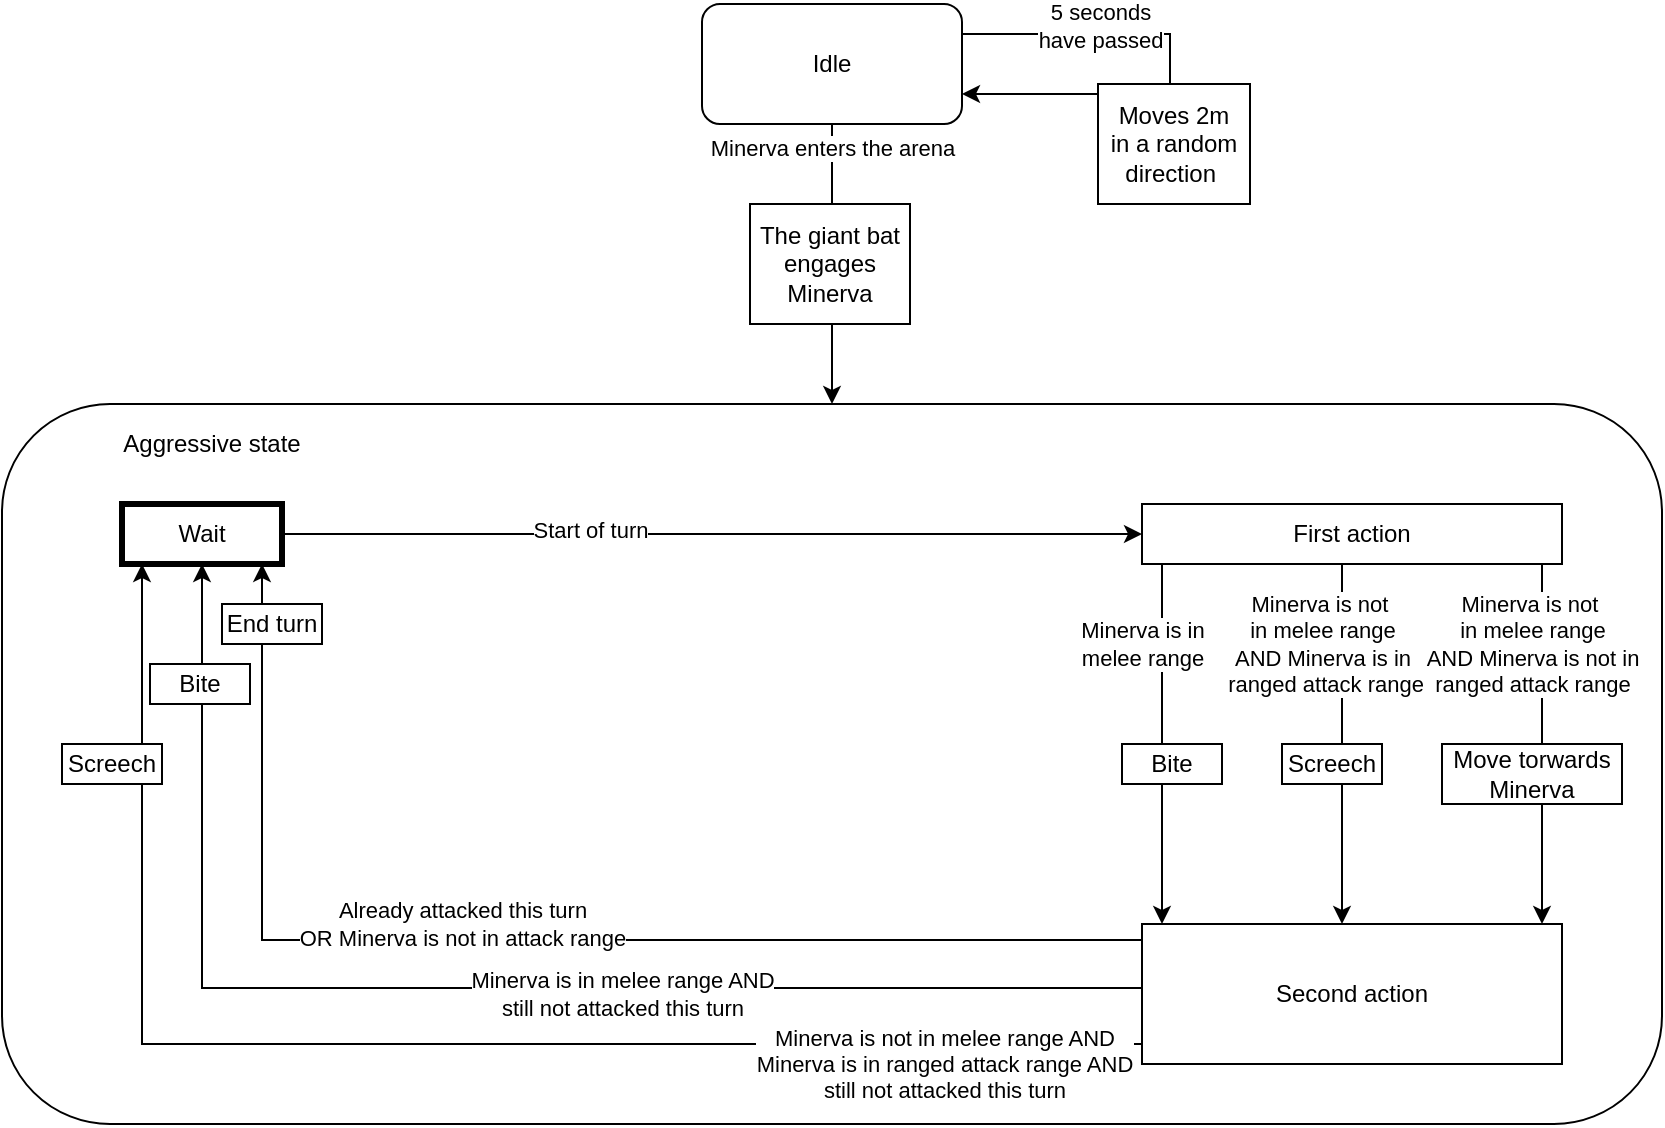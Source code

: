 <mxfile version="13.9.9" type="device"><diagram id="I2tlHXBUYZ8cD2VrJ1-z" name="Pagina-1"><mxGraphModel dx="1024" dy="592" grid="1" gridSize="10" guides="1" tooltips="1" connect="1" arrows="1" fold="1" page="1" pageScale="1" pageWidth="827" pageHeight="1169" math="0" shadow="0"><root><mxCell id="0"/><mxCell id="1" style="" parent="0"/><mxCell id="ib2S4boe3EMSP0cZMdJU-1" value="Idle" style="rounded=1;whiteSpace=wrap;html=1;" parent="1" vertex="1"><mxGeometry x="390" y="40" width="130" height="60" as="geometry"/></mxCell><mxCell id="ib2S4boe3EMSP0cZMdJU-3" value="" style="rounded=1;whiteSpace=wrap;html=1;align=left;" parent="1" vertex="1"><mxGeometry x="40" y="240" width="830" height="360" as="geometry"/></mxCell><mxCell id="ib2S4boe3EMSP0cZMdJU-44" value="Aggressive" style="" parent="0"/><mxCell id="ib2S4boe3EMSP0cZMdJU-45" style="edgeStyle=orthogonalEdgeStyle;rounded=0;orthogonalLoop=1;jettySize=auto;html=1;exitX=1;exitY=0.5;exitDx=0;exitDy=0;" parent="ib2S4boe3EMSP0cZMdJU-44" source="ib2S4boe3EMSP0cZMdJU-47" target="ib2S4boe3EMSP0cZMdJU-52" edge="1"><mxGeometry relative="1" as="geometry"/></mxCell><mxCell id="ib2S4boe3EMSP0cZMdJU-46" value="Start of turn" style="edgeLabel;html=1;align=center;verticalAlign=middle;resizable=0;points=[];" parent="ib2S4boe3EMSP0cZMdJU-45" vertex="1" connectable="0"><mxGeometry x="-0.283" y="2" relative="1" as="geometry"><mxPoint as="offset"/></mxGeometry></mxCell><mxCell id="ib2S4boe3EMSP0cZMdJU-47" value="Wait" style="rounded=0;whiteSpace=wrap;html=1;strokeColor=#000000;fillColor=#ffffff;strokeWidth=3;" parent="ib2S4boe3EMSP0cZMdJU-44" vertex="1"><mxGeometry x="100" y="290" width="80" height="30" as="geometry"/></mxCell><mxCell id="ib2S4boe3EMSP0cZMdJU-48" style="edgeStyle=orthogonalEdgeStyle;rounded=0;orthogonalLoop=1;jettySize=auto;html=1;exitX=0.25;exitY=1;exitDx=0;exitDy=0;" parent="ib2S4boe3EMSP0cZMdJU-44" source="ib2S4boe3EMSP0cZMdJU-52" edge="1"><mxGeometry relative="1" as="geometry"><mxPoint x="617" y="330" as="sourcePoint"/><mxPoint x="620" y="500" as="targetPoint"/><Array as="points"><mxPoint x="620" y="320"/><mxPoint x="620" y="500"/></Array></mxGeometry></mxCell><mxCell id="ib2S4boe3EMSP0cZMdJU-49" value="Minerva is in &lt;br&gt;melee range" style="edgeLabel;html=1;align=center;verticalAlign=middle;resizable=0;points=[];" parent="ib2S4boe3EMSP0cZMdJU-48" vertex="1" connectable="0"><mxGeometry x="-0.168" y="-1" relative="1" as="geometry"><mxPoint x="-9.0" y="-10.5" as="offset"/></mxGeometry></mxCell><mxCell id="ib2S4boe3EMSP0cZMdJU-50" style="edgeStyle=orthogonalEdgeStyle;rounded=0;orthogonalLoop=1;jettySize=auto;html=1;exitX=0.5;exitY=1;exitDx=0;exitDy=0;entryX=0.5;entryY=0;entryDx=0;entryDy=0;" parent="ib2S4boe3EMSP0cZMdJU-44" edge="1"><mxGeometry relative="1" as="geometry"><mxPoint x="710" y="320" as="sourcePoint"/><mxPoint x="710" y="500" as="targetPoint"/></mxGeometry></mxCell><mxCell id="ib2S4boe3EMSP0cZMdJU-51" value="Minerva is not&amp;nbsp;&lt;br&gt;in melee range&lt;br&gt;AND Minerva is&amp;nbsp;in&lt;br&gt;&amp;nbsp;ranged attack range" style="edgeLabel;html=1;align=center;verticalAlign=middle;resizable=0;points=[];" parent="ib2S4boe3EMSP0cZMdJU-50" vertex="1" connectable="0"><mxGeometry x="-0.703" y="1" relative="1" as="geometry"><mxPoint x="-11" y="13.14" as="offset"/></mxGeometry></mxCell><mxCell id="ib2S4boe3EMSP0cZMdJU-67" style="edgeStyle=orthogonalEdgeStyle;rounded=0;orthogonalLoop=1;jettySize=auto;html=1;exitX=0.75;exitY=1;exitDx=0;exitDy=0;" parent="ib2S4boe3EMSP0cZMdJU-44" source="ib2S4boe3EMSP0cZMdJU-52" target="ib2S4boe3EMSP0cZMdJU-57" edge="1"><mxGeometry relative="1" as="geometry"><Array as="points"><mxPoint x="810" y="320"/></Array></mxGeometry></mxCell><mxCell id="ib2S4boe3EMSP0cZMdJU-68" value="Minerva is not&amp;nbsp;&lt;br&gt;in melee range&lt;br&gt;AND Minerva is not in &lt;br&gt;ranged attack range" style="edgeLabel;html=1;align=center;verticalAlign=middle;resizable=0;points=[];" parent="ib2S4boe3EMSP0cZMdJU-67" vertex="1" connectable="0"><mxGeometry x="-0.369" y="-1" relative="1" as="geometry"><mxPoint x="-4.0" y="12.5" as="offset"/></mxGeometry></mxCell><mxCell id="ib2S4boe3EMSP0cZMdJU-52" value="First action" style="rounded=0;whiteSpace=wrap;html=1;strokeColor=#000000;fillColor=#ffffff;" parent="ib2S4boe3EMSP0cZMdJU-44" vertex="1"><mxGeometry x="610" y="290" width="210" height="30" as="geometry"/></mxCell><mxCell id="ib2S4boe3EMSP0cZMdJU-53" style="edgeStyle=orthogonalEdgeStyle;rounded=0;orthogonalLoop=1;jettySize=auto;html=1;exitX=0;exitY=0.25;exitDx=0;exitDy=0;" parent="ib2S4boe3EMSP0cZMdJU-44" source="ib2S4boe3EMSP0cZMdJU-57" edge="1"><mxGeometry relative="1" as="geometry"><mxPoint x="170" y="320" as="targetPoint"/><Array as="points"><mxPoint x="170" y="508"/></Array></mxGeometry></mxCell><mxCell id="ib2S4boe3EMSP0cZMdJU-54" value="Already attacked this turn&lt;br&gt;OR Minerva is not in attack range" style="edgeLabel;html=1;align=center;verticalAlign=middle;resizable=0;points=[];" parent="ib2S4boe3EMSP0cZMdJU-53" vertex="1" connectable="0"><mxGeometry x="-0.374" y="-3" relative="1" as="geometry"><mxPoint x="-150.5" y="-5" as="offset"/></mxGeometry></mxCell><mxCell id="ib2S4boe3EMSP0cZMdJU-55" style="edgeStyle=orthogonalEdgeStyle;rounded=0;orthogonalLoop=1;jettySize=auto;html=1;exitX=0;exitY=0.75;exitDx=0;exitDy=0;entryX=0.5;entryY=1;entryDx=0;entryDy=0;" parent="ib2S4boe3EMSP0cZMdJU-44" target="ib2S4boe3EMSP0cZMdJU-47" edge="1"><mxGeometry relative="1" as="geometry"><mxPoint x="630" y="555" as="sourcePoint"/><mxPoint x="140.0" y="330.0" as="targetPoint"/><Array as="points"><mxPoint x="630" y="532"/><mxPoint x="140" y="532"/></Array></mxGeometry></mxCell><mxCell id="ib2S4boe3EMSP0cZMdJU-56" value="Minerva is in melee range AND&lt;br&gt;still not attacked this turn" style="edgeLabel;html=1;align=center;verticalAlign=middle;resizable=0;points=[];" parent="ib2S4boe3EMSP0cZMdJU-55" vertex="1" connectable="0"><mxGeometry x="-0.462" y="-1" relative="1" as="geometry"><mxPoint x="-108" y="4.0" as="offset"/></mxGeometry></mxCell><mxCell id="ib2S4boe3EMSP0cZMdJU-72" style="edgeStyle=orthogonalEdgeStyle;rounded=0;orthogonalLoop=1;jettySize=auto;html=1;exitX=0;exitY=0.75;exitDx=0;exitDy=0;" parent="ib2S4boe3EMSP0cZMdJU-44" source="ib2S4boe3EMSP0cZMdJU-57" edge="1"><mxGeometry relative="1" as="geometry"><mxPoint x="110" y="320" as="targetPoint"/><Array as="points"><mxPoint x="610" y="560"/><mxPoint x="110" y="560"/></Array></mxGeometry></mxCell><mxCell id="ib2S4boe3EMSP0cZMdJU-75" value="Minerva is not in melee range AND&lt;br&gt;Minerva is in ranged attack range AND&lt;br&gt;still not attacked this turn" style="edgeLabel;html=1;align=center;verticalAlign=middle;resizable=0;points=[];" parent="ib2S4boe3EMSP0cZMdJU-72" vertex="1" connectable="0"><mxGeometry x="-0.541" y="-1" relative="1" as="geometry"><mxPoint x="64.5" y="11" as="offset"/></mxGeometry></mxCell><mxCell id="ib2S4boe3EMSP0cZMdJU-57" value="Second action" style="rounded=0;whiteSpace=wrap;html=1;strokeColor=#000000;fillColor=#ffffff;" parent="ib2S4boe3EMSP0cZMdJU-44" vertex="1"><mxGeometry x="610" y="500" width="210" height="70" as="geometry"/></mxCell><mxCell id="ib2S4boe3EMSP0cZMdJU-74" style="edgeStyle=orthogonalEdgeStyle;rounded=0;orthogonalLoop=1;jettySize=auto;html=1;exitX=0.5;exitY=1;exitDx=0;exitDy=0;" parent="ib2S4boe3EMSP0cZMdJU-44" source="ib2S4boe3EMSP0cZMdJU-65" target="ib2S4boe3EMSP0cZMdJU-65" edge="1"><mxGeometry relative="1" as="geometry"/></mxCell><mxCell id="wZ8-INeFjVOTM8WGHwCq-1" style="edgeStyle=orthogonalEdgeStyle;rounded=0;orthogonalLoop=1;jettySize=auto;html=1;exitX=1;exitY=0.25;exitDx=0;exitDy=0;entryX=1;entryY=0.75;entryDx=0;entryDy=0;" parent="ib2S4boe3EMSP0cZMdJU-44" source="ib2S4boe3EMSP0cZMdJU-1" target="ib2S4boe3EMSP0cZMdJU-1" edge="1"><mxGeometry relative="1" as="geometry"><Array as="points"><mxPoint x="624" y="55"/><mxPoint x="624" y="85"/></Array></mxGeometry></mxCell><mxCell id="wZ8-INeFjVOTM8WGHwCq-2" value="5 seconds&lt;br&gt;have passed" style="edgeLabel;html=1;align=center;verticalAlign=middle;resizable=0;points=[];" parent="wZ8-INeFjVOTM8WGHwCq-1" vertex="1" connectable="0"><mxGeometry x="-0.426" y="4" relative="1" as="geometry"><mxPoint as="offset"/></mxGeometry></mxCell><mxCell id="ib2S4boe3EMSP0cZMdJU-15" value="Tags" parent="0"/><mxCell id="ib2S4boe3EMSP0cZMdJU-18" value="Bite" style="text;html=1;align=center;verticalAlign=middle;whiteSpace=wrap;rounded=0;fillColor=#ffffff;strokeColor=#000000;" parent="ib2S4boe3EMSP0cZMdJU-15" vertex="1"><mxGeometry x="600" y="410" width="50" height="20" as="geometry"/></mxCell><mxCell id="ib2S4boe3EMSP0cZMdJU-19" value="Move torwards &lt;br&gt;Minerva" style="text;html=1;align=center;verticalAlign=middle;whiteSpace=wrap;rounded=0;fillColor=#ffffff;strokeColor=#000000;" parent="ib2S4boe3EMSP0cZMdJU-15" vertex="1"><mxGeometry x="760" y="410" width="90" height="30" as="geometry"/></mxCell><mxCell id="ib2S4boe3EMSP0cZMdJU-23" style="edgeStyle=orthogonalEdgeStyle;rounded=0;orthogonalLoop=1;jettySize=auto;html=1;exitX=0.5;exitY=1;exitDx=0;exitDy=0;entryX=0.5;entryY=0;entryDx=0;entryDy=0;" parent="ib2S4boe3EMSP0cZMdJU-15" source="ib2S4boe3EMSP0cZMdJU-1" target="ib2S4boe3EMSP0cZMdJU-3" edge="1"><mxGeometry relative="1" as="geometry"><mxPoint x="210" y="190" as="targetPoint"/></mxGeometry></mxCell><mxCell id="ib2S4boe3EMSP0cZMdJU-35" value="Minerva enters the arena" style="edgeLabel;html=1;align=center;verticalAlign=middle;resizable=0;points=[];" parent="ib2S4boe3EMSP0cZMdJU-23" vertex="1" connectable="0"><mxGeometry x="-0.646" y="-1" relative="1" as="geometry"><mxPoint x="1" y="-13" as="offset"/></mxGeometry></mxCell><mxCell id="ib2S4boe3EMSP0cZMdJU-25" value="Aggressive state" style="text;html=1;strokeColor=none;fillColor=none;align=center;verticalAlign=middle;whiteSpace=wrap;rounded=0;" parent="ib2S4boe3EMSP0cZMdJU-15" vertex="1"><mxGeometry x="90" y="250" width="110" height="20" as="geometry"/></mxCell><mxCell id="ib2S4boe3EMSP0cZMdJU-63" value="The giant bat engages Minerva" style="text;html=1;align=center;verticalAlign=middle;whiteSpace=wrap;rounded=0;strokeColor=#000000;fillColor=#FFFFFF;" parent="ib2S4boe3EMSP0cZMdJU-15" vertex="1"><mxGeometry x="414" y="140" width="80" height="60" as="geometry"/></mxCell><mxCell id="ib2S4boe3EMSP0cZMdJU-64" value="Bite" style="text;html=1;align=center;verticalAlign=middle;whiteSpace=wrap;rounded=0;fillColor=#ffffff;strokeColor=#000000;" parent="ib2S4boe3EMSP0cZMdJU-15" vertex="1"><mxGeometry x="114" y="370" width="50" height="20" as="geometry"/></mxCell><mxCell id="ib2S4boe3EMSP0cZMdJU-65" value="End turn" style="text;html=1;align=center;verticalAlign=middle;whiteSpace=wrap;rounded=0;fillColor=#ffffff;strokeColor=#000000;" parent="ib2S4boe3EMSP0cZMdJU-15" vertex="1"><mxGeometry x="150" y="340" width="50" height="20" as="geometry"/></mxCell><mxCell id="ib2S4boe3EMSP0cZMdJU-77" value="Screech" style="text;html=1;align=center;verticalAlign=middle;whiteSpace=wrap;rounded=0;fillColor=#ffffff;strokeColor=#000000;" parent="ib2S4boe3EMSP0cZMdJU-15" vertex="1"><mxGeometry x="680" y="410" width="50" height="20" as="geometry"/></mxCell><mxCell id="ib2S4boe3EMSP0cZMdJU-78" value="Screech" style="text;html=1;align=center;verticalAlign=middle;whiteSpace=wrap;rounded=0;fillColor=#ffffff;strokeColor=#000000;" parent="ib2S4boe3EMSP0cZMdJU-15" vertex="1"><mxGeometry x="70" y="410" width="50" height="20" as="geometry"/></mxCell><mxCell id="wZ8-INeFjVOTM8WGHwCq-3" value="Moves 2m&lt;br&gt;in a random direction&amp;nbsp;" style="text;html=1;align=center;verticalAlign=middle;whiteSpace=wrap;rounded=0;fillColor=#ffffff;strokeColor=#000000;" parent="ib2S4boe3EMSP0cZMdJU-15" vertex="1"><mxGeometry x="588" y="80" width="76" height="60" as="geometry"/></mxCell></root></mxGraphModel></diagram></mxfile>